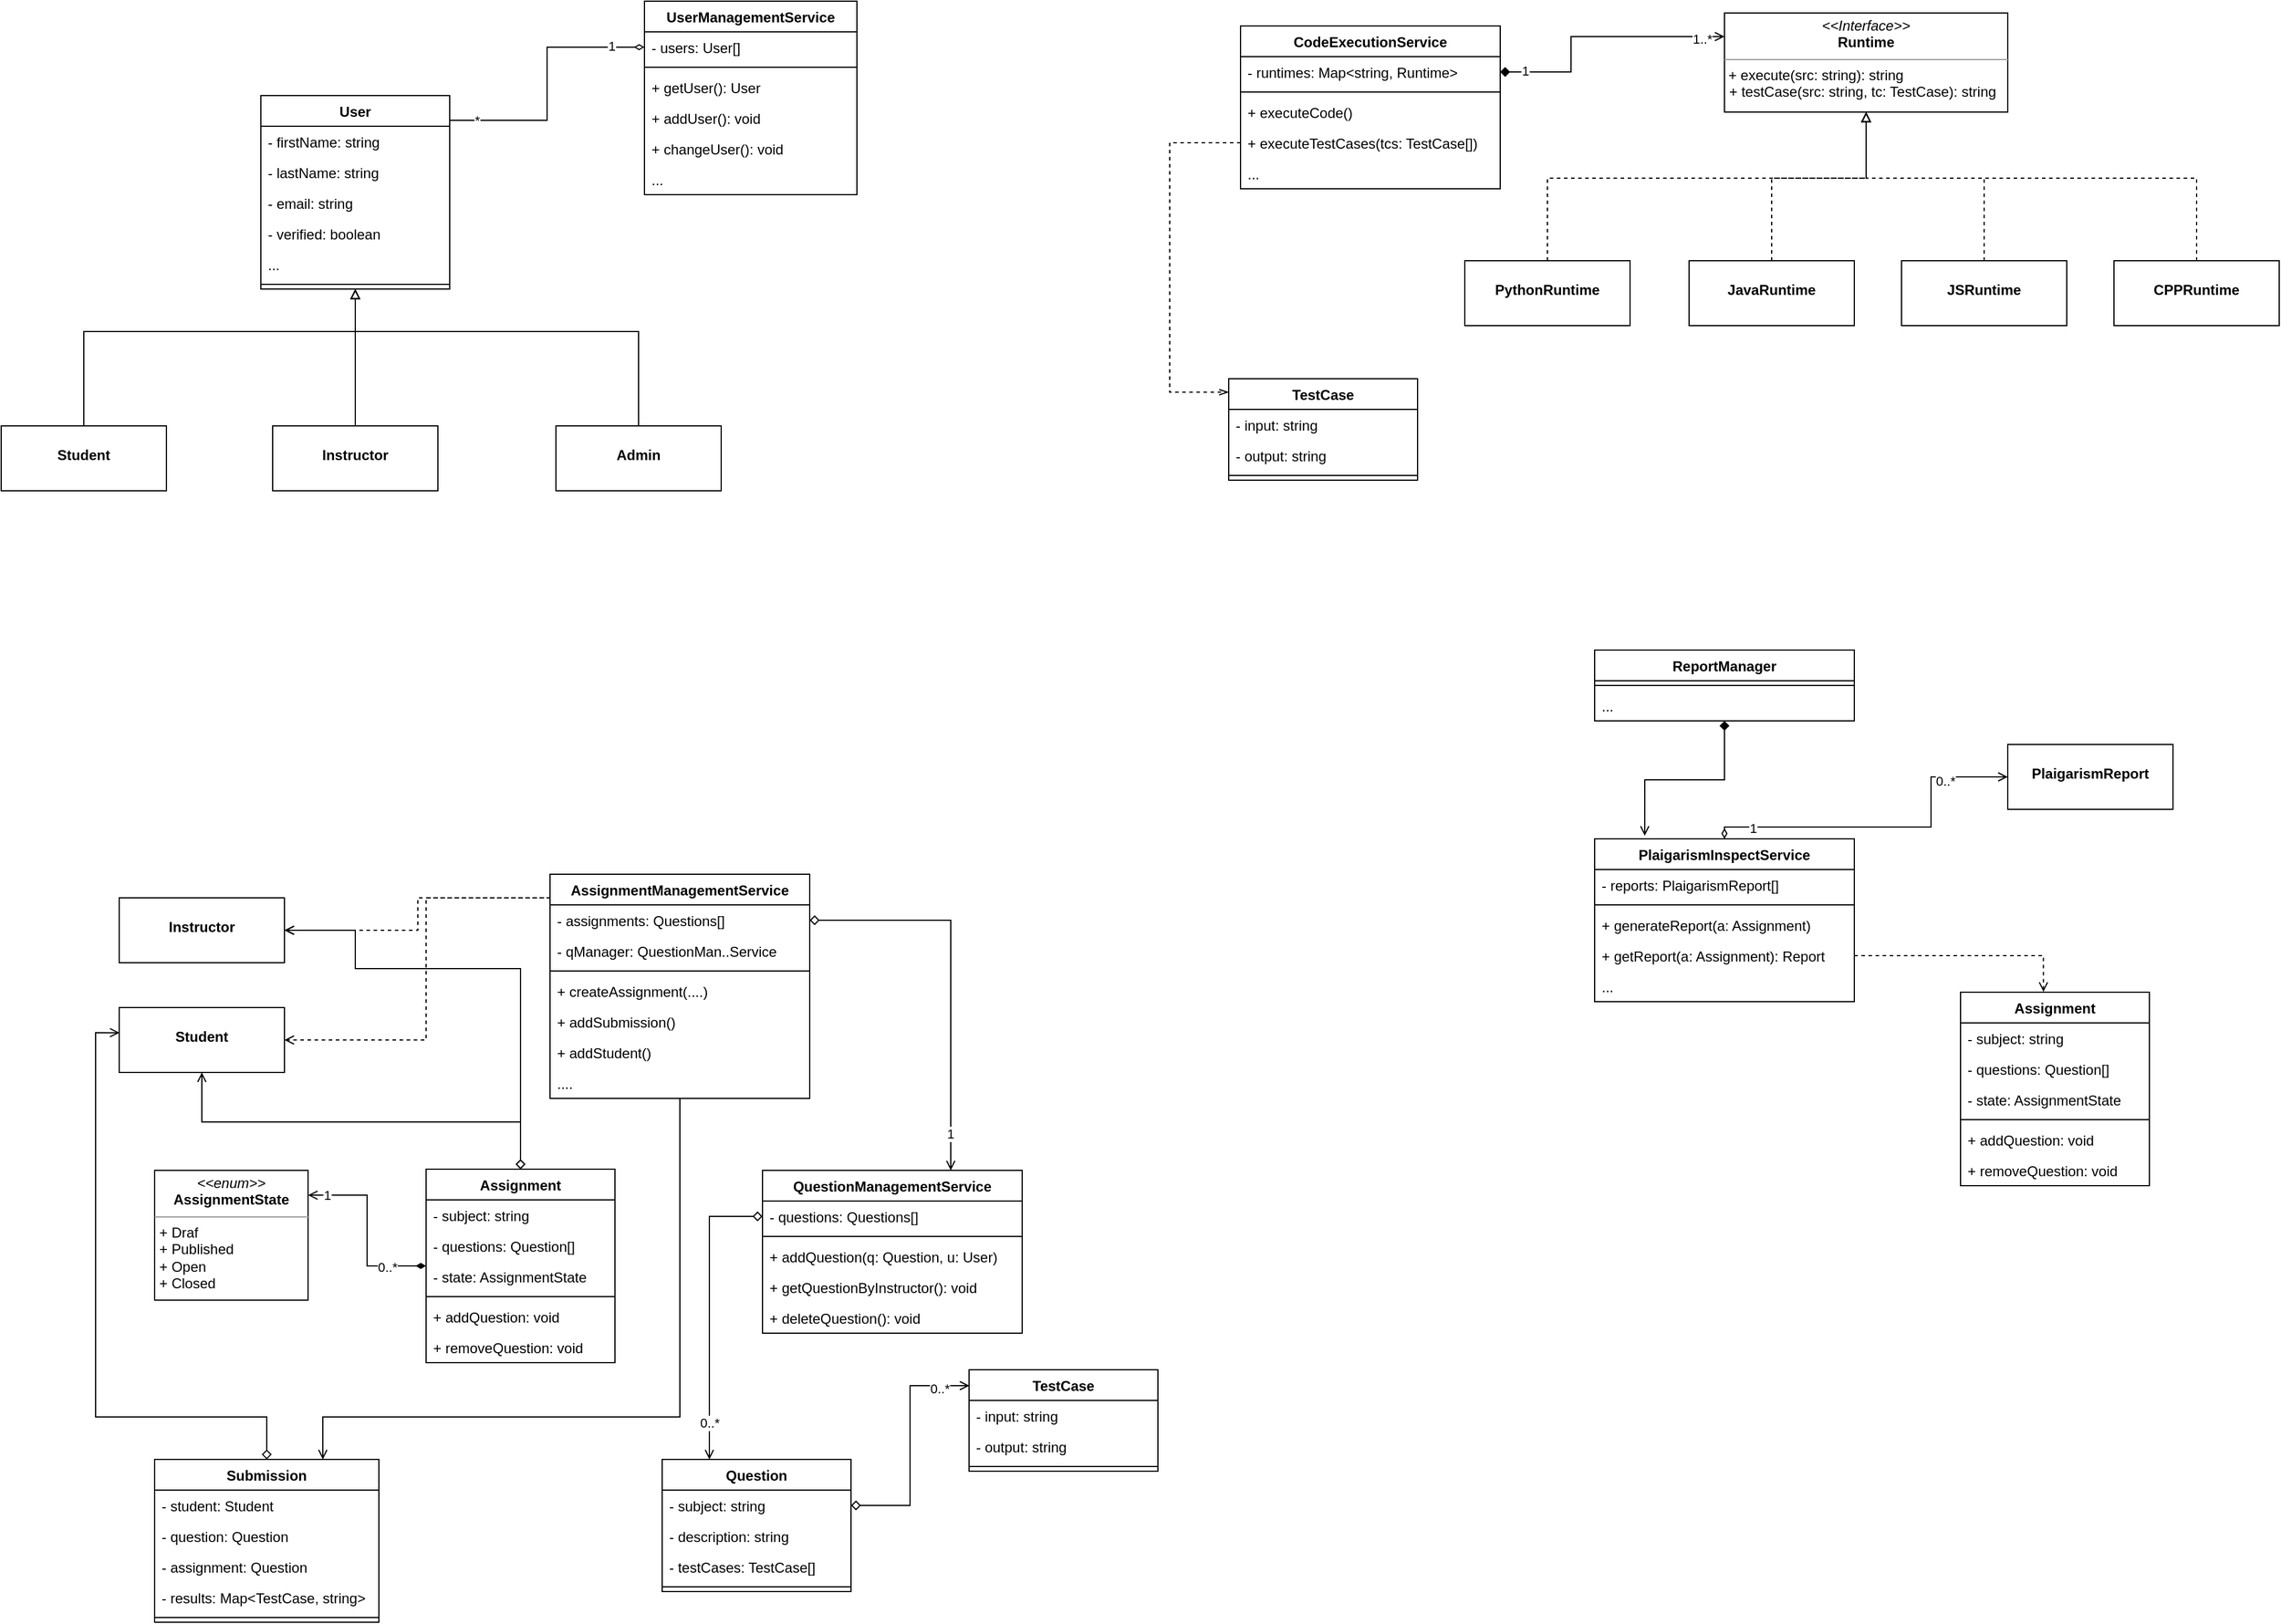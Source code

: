 <mxfile version="14.6.13" type="device" pages="2"><diagram id="w2NvsIHwFlFqQR18Nk7l" name="Page-1"><mxGraphModel dx="1240" dy="1870" grid="1" gridSize="10" guides="1" tooltips="1" connect="1" arrows="1" fold="1" page="1" pageScale="1" pageWidth="850" pageHeight="1100" math="0" shadow="0"><root><mxCell id="0"/><mxCell id="1" parent="0"/><mxCell id="oY9RtDFnKDJvEhmo3S0q-16" value="Question" style="swimlane;fontStyle=1;align=center;verticalAlign=top;childLayout=stackLayout;horizontal=1;startSize=26;horizontalStack=0;resizeParent=1;resizeParentMax=0;resizeLast=0;collapsible=1;marginBottom=0;" parent="1" vertex="1"><mxGeometry x="670" y="596" width="160" height="112" as="geometry"/></mxCell><mxCell id="oY9RtDFnKDJvEhmo3S0q-17" value="- subject: string" style="text;strokeColor=none;fillColor=none;align=left;verticalAlign=top;spacingLeft=4;spacingRight=4;overflow=hidden;rotatable=0;points=[[0,0.5],[1,0.5]];portConstraint=eastwest;" parent="oY9RtDFnKDJvEhmo3S0q-16" vertex="1"><mxGeometry y="26" width="160" height="26" as="geometry"/></mxCell><mxCell id="oY9RtDFnKDJvEhmo3S0q-24" value="- description: string" style="text;strokeColor=none;fillColor=none;align=left;verticalAlign=top;spacingLeft=4;spacingRight=4;overflow=hidden;rotatable=0;points=[[0,0.5],[1,0.5]];portConstraint=eastwest;" parent="oY9RtDFnKDJvEhmo3S0q-16" vertex="1"><mxGeometry y="52" width="160" height="26" as="geometry"/></mxCell><mxCell id="oY9RtDFnKDJvEhmo3S0q-19" value="- testCases: TestCase[]" style="text;strokeColor=none;fillColor=none;align=left;verticalAlign=top;spacingLeft=4;spacingRight=4;overflow=hidden;rotatable=0;points=[[0,0.5],[1,0.5]];portConstraint=eastwest;" parent="oY9RtDFnKDJvEhmo3S0q-16" vertex="1"><mxGeometry y="78" width="160" height="26" as="geometry"/></mxCell><mxCell id="oY9RtDFnKDJvEhmo3S0q-18" value="" style="line;strokeWidth=1;fillColor=none;align=left;verticalAlign=middle;spacingTop=-1;spacingLeft=3;spacingRight=3;rotatable=0;labelPosition=right;points=[];portConstraint=eastwest;" parent="oY9RtDFnKDJvEhmo3S0q-16" vertex="1"><mxGeometry y="104" width="160" height="8" as="geometry"/></mxCell><mxCell id="vAxZM864ChBPVr32h69L-65" style="edgeStyle=orthogonalEdgeStyle;rounded=0;orthogonalLoop=1;jettySize=auto;html=1;entryX=1;entryY=0.5;entryDx=0;entryDy=0;startArrow=diamond;startFill=0;endArrow=open;endFill=0;" edge="1" parent="1" source="oY9RtDFnKDJvEhmo3S0q-20" target="vAxZM864ChBPVr32h69L-62"><mxGeometry relative="1" as="geometry"><Array as="points"><mxPoint x="550" y="180"/><mxPoint x="410" y="180"/><mxPoint x="410" y="148"/></Array></mxGeometry></mxCell><mxCell id="vAxZM864ChBPVr32h69L-66" style="edgeStyle=orthogonalEdgeStyle;rounded=0;orthogonalLoop=1;jettySize=auto;html=1;startArrow=diamond;startFill=0;endArrow=open;endFill=0;" edge="1" parent="1" source="oY9RtDFnKDJvEhmo3S0q-20" target="vAxZM864ChBPVr32h69L-61"><mxGeometry relative="1" as="geometry"><Array as="points"><mxPoint x="550" y="310"/><mxPoint x="280" y="310"/></Array></mxGeometry></mxCell><mxCell id="vAxZM864ChBPVr32h69L-67" style="edgeStyle=orthogonalEdgeStyle;rounded=0;orthogonalLoop=1;jettySize=auto;html=1;entryX=1;entryY=0.191;entryDx=0;entryDy=0;entryPerimeter=0;startArrow=diamondThin;startFill=1;endArrow=open;endFill=0;" edge="1" parent="1" source="oY9RtDFnKDJvEhmo3S0q-20" target="oY9RtDFnKDJvEhmo3S0q-83"><mxGeometry relative="1" as="geometry"/></mxCell><mxCell id="vAxZM864ChBPVr32h69L-68" value="1" style="edgeLabel;html=1;align=center;verticalAlign=middle;resizable=0;points=[];" vertex="1" connectable="0" parent="vAxZM864ChBPVr32h69L-67"><mxGeometry x="0.805" relative="1" as="geometry"><mxPoint as="offset"/></mxGeometry></mxCell><mxCell id="vAxZM864ChBPVr32h69L-69" value="0..*" style="edgeLabel;html=1;align=center;verticalAlign=middle;resizable=0;points=[];" vertex="1" connectable="0" parent="vAxZM864ChBPVr32h69L-67"><mxGeometry x="-0.582" y="1" relative="1" as="geometry"><mxPoint as="offset"/></mxGeometry></mxCell><mxCell id="oY9RtDFnKDJvEhmo3S0q-20" value="Assignment" style="swimlane;fontStyle=1;align=center;verticalAlign=top;childLayout=stackLayout;horizontal=1;startSize=26;horizontalStack=0;resizeParent=1;resizeParentMax=0;resizeLast=0;collapsible=1;marginBottom=0;" parent="1" vertex="1"><mxGeometry x="470" y="350" width="160" height="164" as="geometry"/></mxCell><mxCell id="oY9RtDFnKDJvEhmo3S0q-21" value="- subject: string" style="text;strokeColor=none;fillColor=none;align=left;verticalAlign=top;spacingLeft=4;spacingRight=4;overflow=hidden;rotatable=0;points=[[0,0.5],[1,0.5]];portConstraint=eastwest;" parent="oY9RtDFnKDJvEhmo3S0q-20" vertex="1"><mxGeometry y="26" width="160" height="26" as="geometry"/></mxCell><mxCell id="oY9RtDFnKDJvEhmo3S0q-23" value="- questions: Question[]" style="text;strokeColor=none;fillColor=none;align=left;verticalAlign=top;spacingLeft=4;spacingRight=4;overflow=hidden;rotatable=0;points=[[0,0.5],[1,0.5]];portConstraint=eastwest;" parent="oY9RtDFnKDJvEhmo3S0q-20" vertex="1"><mxGeometry y="52" width="160" height="26" as="geometry"/></mxCell><mxCell id="oY9RtDFnKDJvEhmo3S0q-81" value="- state: AssignmentState" style="text;strokeColor=none;fillColor=none;align=left;verticalAlign=top;spacingLeft=4;spacingRight=4;overflow=hidden;rotatable=0;points=[[0,0.5],[1,0.5]];portConstraint=eastwest;" parent="oY9RtDFnKDJvEhmo3S0q-20" vertex="1"><mxGeometry y="78" width="160" height="26" as="geometry"/></mxCell><mxCell id="oY9RtDFnKDJvEhmo3S0q-22" value="" style="line;strokeWidth=1;fillColor=none;align=left;verticalAlign=middle;spacingTop=-1;spacingLeft=3;spacingRight=3;rotatable=0;labelPosition=right;points=[];portConstraint=eastwest;" parent="oY9RtDFnKDJvEhmo3S0q-20" vertex="1"><mxGeometry y="104" width="160" height="8" as="geometry"/></mxCell><mxCell id="oY9RtDFnKDJvEhmo3S0q-79" value="+ addQuestion: void" style="text;strokeColor=none;fillColor=none;align=left;verticalAlign=top;spacingLeft=4;spacingRight=4;overflow=hidden;rotatable=0;points=[[0,0.5],[1,0.5]];portConstraint=eastwest;" parent="oY9RtDFnKDJvEhmo3S0q-20" vertex="1"><mxGeometry y="112" width="160" height="26" as="geometry"/></mxCell><mxCell id="oY9RtDFnKDJvEhmo3S0q-80" value="+ removeQuestion: void" style="text;strokeColor=none;fillColor=none;align=left;verticalAlign=top;spacingLeft=4;spacingRight=4;overflow=hidden;rotatable=0;points=[[0,0.5],[1,0.5]];portConstraint=eastwest;" parent="oY9RtDFnKDJvEhmo3S0q-20" vertex="1"><mxGeometry y="138" width="160" height="26" as="geometry"/></mxCell><mxCell id="oY9RtDFnKDJvEhmo3S0q-25" value="TestCase" style="swimlane;fontStyle=1;align=center;verticalAlign=top;childLayout=stackLayout;horizontal=1;startSize=26;horizontalStack=0;resizeParent=1;resizeParentMax=0;resizeLast=0;collapsible=1;marginBottom=0;" parent="1" vertex="1"><mxGeometry x="930" y="520" width="160" height="86" as="geometry"/></mxCell><mxCell id="oY9RtDFnKDJvEhmo3S0q-26" value="- input: string" style="text;strokeColor=none;fillColor=none;align=left;verticalAlign=top;spacingLeft=4;spacingRight=4;overflow=hidden;rotatable=0;points=[[0,0.5],[1,0.5]];portConstraint=eastwest;" parent="oY9RtDFnKDJvEhmo3S0q-25" vertex="1"><mxGeometry y="26" width="160" height="26" as="geometry"/></mxCell><mxCell id="oY9RtDFnKDJvEhmo3S0q-27" value="- output: string" style="text;strokeColor=none;fillColor=none;align=left;verticalAlign=top;spacingLeft=4;spacingRight=4;overflow=hidden;rotatable=0;points=[[0,0.5],[1,0.5]];portConstraint=eastwest;" parent="oY9RtDFnKDJvEhmo3S0q-25" vertex="1"><mxGeometry y="52" width="160" height="26" as="geometry"/></mxCell><mxCell id="oY9RtDFnKDJvEhmo3S0q-29" value="" style="line;strokeWidth=1;fillColor=none;align=left;verticalAlign=middle;spacingTop=-1;spacingLeft=3;spacingRight=3;rotatable=0;labelPosition=right;points=[];portConstraint=eastwest;" parent="oY9RtDFnKDJvEhmo3S0q-25" vertex="1"><mxGeometry y="78" width="160" height="8" as="geometry"/></mxCell><mxCell id="vAxZM864ChBPVr32h69L-70" style="edgeStyle=orthogonalEdgeStyle;rounded=0;orthogonalLoop=1;jettySize=auto;html=1;entryX=0.002;entryY=0.388;entryDx=0;entryDy=0;entryPerimeter=0;startArrow=diamond;startFill=0;endArrow=open;endFill=0;" edge="1" parent="1" source="oY9RtDFnKDJvEhmo3S0q-31" target="vAxZM864ChBPVr32h69L-61"><mxGeometry relative="1" as="geometry"><Array as="points"><mxPoint x="335" y="560"/><mxPoint x="190" y="560"/><mxPoint x="190" y="234"/></Array></mxGeometry></mxCell><mxCell id="oY9RtDFnKDJvEhmo3S0q-31" value="Submission&#10;&#10;" style="swimlane;fontStyle=1;align=center;verticalAlign=top;childLayout=stackLayout;horizontal=1;startSize=26;horizontalStack=0;resizeParent=1;resizeParentMax=0;resizeLast=0;collapsible=1;marginBottom=0;" parent="1" vertex="1"><mxGeometry x="240" y="596" width="190" height="138" as="geometry"/></mxCell><mxCell id="oY9RtDFnKDJvEhmo3S0q-32" value="- student: Student" style="text;strokeColor=none;fillColor=none;align=left;verticalAlign=top;spacingLeft=4;spacingRight=4;overflow=hidden;rotatable=0;points=[[0,0.5],[1,0.5]];portConstraint=eastwest;" parent="oY9RtDFnKDJvEhmo3S0q-31" vertex="1"><mxGeometry y="26" width="190" height="26" as="geometry"/></mxCell><mxCell id="oY9RtDFnKDJvEhmo3S0q-33" value="- question: Question" style="text;strokeColor=none;fillColor=none;align=left;verticalAlign=top;spacingLeft=4;spacingRight=4;overflow=hidden;rotatable=0;points=[[0,0.5],[1,0.5]];portConstraint=eastwest;" parent="oY9RtDFnKDJvEhmo3S0q-31" vertex="1"><mxGeometry y="52" width="190" height="26" as="geometry"/></mxCell><mxCell id="oY9RtDFnKDJvEhmo3S0q-42" value="- assignment: Question" style="text;strokeColor=none;fillColor=none;align=left;verticalAlign=top;spacingLeft=4;spacingRight=4;overflow=hidden;rotatable=0;points=[[0,0.5],[1,0.5]];portConstraint=eastwest;" parent="oY9RtDFnKDJvEhmo3S0q-31" vertex="1"><mxGeometry y="78" width="190" height="26" as="geometry"/></mxCell><mxCell id="oY9RtDFnKDJvEhmo3S0q-34" value="- results: Map&lt;TestCase, string&gt;" style="text;strokeColor=none;fillColor=none;align=left;verticalAlign=top;spacingLeft=4;spacingRight=4;overflow=hidden;rotatable=0;points=[[0,0.5],[1,0.5]];portConstraint=eastwest;" parent="oY9RtDFnKDJvEhmo3S0q-31" vertex="1"><mxGeometry y="104" width="190" height="26" as="geometry"/></mxCell><mxCell id="oY9RtDFnKDJvEhmo3S0q-35" value="" style="line;strokeWidth=1;fillColor=none;align=left;verticalAlign=middle;spacingTop=-1;spacingLeft=3;spacingRight=3;rotatable=0;labelPosition=right;points=[];portConstraint=eastwest;" parent="oY9RtDFnKDJvEhmo3S0q-31" vertex="1"><mxGeometry y="130" width="190" height="8" as="geometry"/></mxCell><mxCell id="oY9RtDFnKDJvEhmo3S0q-63" value="" style="group" parent="1" vertex="1" connectable="0"><mxGeometry x="110" y="-560" width="725" height="335" as="geometry"/></mxCell><mxCell id="oY9RtDFnKDJvEhmo3S0q-2" value="User" style="swimlane;fontStyle=1;align=center;verticalAlign=top;childLayout=stackLayout;horizontal=1;startSize=26;horizontalStack=0;resizeParent=1;resizeParentMax=0;resizeLast=0;collapsible=1;marginBottom=0;" parent="oY9RtDFnKDJvEhmo3S0q-63" vertex="1"><mxGeometry x="220" width="160" height="164" as="geometry"/></mxCell><mxCell id="oY9RtDFnKDJvEhmo3S0q-3" value="- firstName: string&#10;" style="text;strokeColor=none;fillColor=none;align=left;verticalAlign=top;spacingLeft=4;spacingRight=4;overflow=hidden;rotatable=0;points=[[0,0.5],[1,0.5]];portConstraint=eastwest;" parent="oY9RtDFnKDJvEhmo3S0q-2" vertex="1"><mxGeometry y="26" width="160" height="26" as="geometry"/></mxCell><mxCell id="oY9RtDFnKDJvEhmo3S0q-14" value="- lastName: string&#10;" style="text;strokeColor=none;fillColor=none;align=left;verticalAlign=top;spacingLeft=4;spacingRight=4;overflow=hidden;rotatable=0;points=[[0,0.5],[1,0.5]];portConstraint=eastwest;" parent="oY9RtDFnKDJvEhmo3S0q-2" vertex="1"><mxGeometry y="52" width="160" height="26" as="geometry"/></mxCell><mxCell id="oY9RtDFnKDJvEhmo3S0q-5" value="- email: string" style="text;strokeColor=none;fillColor=none;align=left;verticalAlign=top;spacingLeft=4;spacingRight=4;overflow=hidden;rotatable=0;points=[[0,0.5],[1,0.5]];portConstraint=eastwest;" parent="oY9RtDFnKDJvEhmo3S0q-2" vertex="1"><mxGeometry y="78" width="160" height="26" as="geometry"/></mxCell><mxCell id="oY9RtDFnKDJvEhmo3S0q-13" value="- verified: boolean&#10;" style="text;strokeColor=none;fillColor=none;align=left;verticalAlign=top;spacingLeft=4;spacingRight=4;overflow=hidden;rotatable=0;points=[[0,0.5],[1,0.5]];portConstraint=eastwest;" parent="oY9RtDFnKDJvEhmo3S0q-2" vertex="1"><mxGeometry y="104" width="160" height="26" as="geometry"/></mxCell><mxCell id="vAxZM864ChBPVr32h69L-20" value="..." style="text;strokeColor=none;fillColor=none;align=left;verticalAlign=top;spacingLeft=4;spacingRight=4;overflow=hidden;rotatable=0;points=[[0,0.5],[1,0.5]];portConstraint=eastwest;" vertex="1" parent="oY9RtDFnKDJvEhmo3S0q-2"><mxGeometry y="130" width="160" height="26" as="geometry"/></mxCell><mxCell id="oY9RtDFnKDJvEhmo3S0q-4" value="" style="line;strokeWidth=1;fillColor=none;align=left;verticalAlign=middle;spacingTop=-1;spacingLeft=3;spacingRight=3;rotatable=0;labelPosition=right;points=[];portConstraint=eastwest;" parent="oY9RtDFnKDJvEhmo3S0q-2" vertex="1"><mxGeometry y="156" width="160" height="8" as="geometry"/></mxCell><mxCell id="oY9RtDFnKDJvEhmo3S0q-55" style="edgeStyle=orthogonalEdgeStyle;rounded=0;orthogonalLoop=1;jettySize=auto;html=1;entryX=0.5;entryY=1;entryDx=0;entryDy=0;endArrow=block;endFill=0;" parent="oY9RtDFnKDJvEhmo3S0q-63" source="oY9RtDFnKDJvEhmo3S0q-7" target="oY9RtDFnKDJvEhmo3S0q-2" edge="1"><mxGeometry relative="1" as="geometry"><Array as="points"><mxPoint x="70" y="200"/><mxPoint x="300" y="200"/></Array></mxGeometry></mxCell><mxCell id="oY9RtDFnKDJvEhmo3S0q-7" value="&lt;p style=&quot;margin: 0px ; margin-top: 4px ; text-align: center&quot;&gt;&lt;br&gt;&lt;b&gt;Student&lt;/b&gt;&lt;/p&gt;" style="verticalAlign=top;align=left;overflow=fill;fontSize=12;fontFamily=Helvetica;html=1;" parent="oY9RtDFnKDJvEhmo3S0q-63" vertex="1"><mxGeometry y="280" width="140" height="55" as="geometry"/></mxCell><mxCell id="oY9RtDFnKDJvEhmo3S0q-57" style="edgeStyle=orthogonalEdgeStyle;rounded=0;orthogonalLoop=1;jettySize=auto;html=1;entryX=0.5;entryY=1;entryDx=0;entryDy=0;endArrow=block;endFill=0;" parent="oY9RtDFnKDJvEhmo3S0q-63" source="oY9RtDFnKDJvEhmo3S0q-8" target="oY9RtDFnKDJvEhmo3S0q-2" edge="1"><mxGeometry relative="1" as="geometry"/></mxCell><mxCell id="oY9RtDFnKDJvEhmo3S0q-8" value="&lt;p style=&quot;margin: 0px ; margin-top: 4px ; text-align: center&quot;&gt;&lt;br&gt;&lt;b&gt;Instructor&lt;/b&gt;&lt;/p&gt;" style="verticalAlign=top;align=left;overflow=fill;fontSize=12;fontFamily=Helvetica;html=1;" parent="oY9RtDFnKDJvEhmo3S0q-63" vertex="1"><mxGeometry x="230" y="280" width="140" height="55" as="geometry"/></mxCell><mxCell id="oY9RtDFnKDJvEhmo3S0q-58" style="edgeStyle=orthogonalEdgeStyle;rounded=0;orthogonalLoop=1;jettySize=auto;html=1;endArrow=block;endFill=0;entryX=0.5;entryY=1;entryDx=0;entryDy=0;" parent="oY9RtDFnKDJvEhmo3S0q-63" source="oY9RtDFnKDJvEhmo3S0q-9" target="oY9RtDFnKDJvEhmo3S0q-2" edge="1"><mxGeometry relative="1" as="geometry"><mxPoint x="300" y="140" as="targetPoint"/><Array as="points"><mxPoint x="540" y="200"/><mxPoint x="300" y="200"/></Array></mxGeometry></mxCell><mxCell id="oY9RtDFnKDJvEhmo3S0q-9" value="&lt;p style=&quot;margin: 0px ; margin-top: 4px ; text-align: center&quot;&gt;&lt;br&gt;&lt;b&gt;Admin&lt;/b&gt;&lt;/p&gt;" style="verticalAlign=top;align=left;overflow=fill;fontSize=12;fontFamily=Helvetica;html=1;" parent="oY9RtDFnKDJvEhmo3S0q-63" vertex="1"><mxGeometry x="470" y="280" width="140" height="55" as="geometry"/></mxCell><mxCell id="oY9RtDFnKDJvEhmo3S0q-64" value="" style="group" parent="1" vertex="1" connectable="0"><mxGeometry x="1350" y="-630" width="690" height="265" as="geometry"/></mxCell><mxCell id="oY9RtDFnKDJvEhmo3S0q-50" value="&lt;p style=&quot;margin: 0px ; margin-top: 4px ; text-align: center&quot;&gt;&lt;br&gt;&lt;b&gt;PythonRuntime&lt;/b&gt;&lt;/p&gt;" style="verticalAlign=top;align=left;overflow=fill;fontSize=12;fontFamily=Helvetica;html=1;" parent="oY9RtDFnKDJvEhmo3S0q-64" vertex="1"><mxGeometry y="210" width="140" height="55" as="geometry"/></mxCell><mxCell id="oY9RtDFnKDJvEhmo3S0q-51" value="&lt;p style=&quot;margin: 0px ; margin-top: 4px ; text-align: center&quot;&gt;&lt;br&gt;&lt;b&gt;JavaRuntime&lt;/b&gt;&lt;/p&gt;" style="verticalAlign=top;align=left;overflow=fill;fontSize=12;fontFamily=Helvetica;html=1;" parent="oY9RtDFnKDJvEhmo3S0q-64" vertex="1"><mxGeometry x="190" y="210" width="140" height="55" as="geometry"/></mxCell><mxCell id="oY9RtDFnKDJvEhmo3S0q-52" value="&lt;p style=&quot;margin: 0px ; margin-top: 4px ; text-align: center&quot;&gt;&lt;br&gt;&lt;b&gt;JSRuntime&lt;/b&gt;&lt;/p&gt;" style="verticalAlign=top;align=left;overflow=fill;fontSize=12;fontFamily=Helvetica;html=1;" parent="oY9RtDFnKDJvEhmo3S0q-64" vertex="1"><mxGeometry x="370" y="210" width="140" height="55" as="geometry"/></mxCell><mxCell id="oY9RtDFnKDJvEhmo3S0q-53" value="&lt;p style=&quot;margin: 0px ; margin-top: 4px ; text-align: center&quot;&gt;&lt;br&gt;&lt;b&gt;CPPRuntime&lt;/b&gt;&lt;/p&gt;" style="verticalAlign=top;align=left;overflow=fill;fontSize=12;fontFamily=Helvetica;html=1;" parent="oY9RtDFnKDJvEhmo3S0q-64" vertex="1"><mxGeometry x="550" y="210" width="140" height="55" as="geometry"/></mxCell><mxCell id="oY9RtDFnKDJvEhmo3S0q-54" value="&lt;p style=&quot;margin: 0px ; margin-top: 4px ; text-align: center&quot;&gt;&lt;i&gt;&amp;lt;&amp;lt;Interface&amp;gt;&amp;gt;&lt;/i&gt;&lt;br&gt;&lt;b&gt;Runtime&lt;/b&gt;&lt;/p&gt;&lt;hr size=&quot;1&quot;&gt;&lt;p style=&quot;margin: 0px ; margin-left: 4px&quot;&gt;&lt;/p&gt;&amp;nbsp;+ execute(src: string): string&lt;p style=&quot;margin: 0px ; margin-left: 4px&quot;&gt;+ testCase(src: string, tc: TestCase): string&lt;br&gt;&lt;/p&gt;" style="verticalAlign=top;align=left;overflow=fill;fontSize=12;fontFamily=Helvetica;html=1;" parent="oY9RtDFnKDJvEhmo3S0q-64" vertex="1"><mxGeometry x="220" width="240" height="84" as="geometry"/></mxCell><mxCell id="oY9RtDFnKDJvEhmo3S0q-59" style="edgeStyle=orthogonalEdgeStyle;rounded=0;orthogonalLoop=1;jettySize=auto;html=1;entryX=0.5;entryY=1;entryDx=0;entryDy=0;endArrow=block;endFill=0;dashed=1;" parent="oY9RtDFnKDJvEhmo3S0q-64" source="oY9RtDFnKDJvEhmo3S0q-50" target="oY9RtDFnKDJvEhmo3S0q-54" edge="1"><mxGeometry relative="1" as="geometry"><Array as="points"><mxPoint x="70" y="140"/><mxPoint x="340" y="140"/></Array></mxGeometry></mxCell><mxCell id="oY9RtDFnKDJvEhmo3S0q-60" style="edgeStyle=orthogonalEdgeStyle;rounded=0;orthogonalLoop=1;jettySize=auto;html=1;entryX=0.5;entryY=1;entryDx=0;entryDy=0;dashed=1;endArrow=block;endFill=0;" parent="oY9RtDFnKDJvEhmo3S0q-64" source="oY9RtDFnKDJvEhmo3S0q-51" target="oY9RtDFnKDJvEhmo3S0q-54" edge="1"><mxGeometry relative="1" as="geometry"><Array as="points"><mxPoint x="260" y="140"/><mxPoint x="340" y="140"/></Array></mxGeometry></mxCell><mxCell id="oY9RtDFnKDJvEhmo3S0q-61" style="edgeStyle=orthogonalEdgeStyle;rounded=0;orthogonalLoop=1;jettySize=auto;html=1;dashed=1;endArrow=block;endFill=0;" parent="oY9RtDFnKDJvEhmo3S0q-64" source="oY9RtDFnKDJvEhmo3S0q-52" target="oY9RtDFnKDJvEhmo3S0q-54" edge="1"><mxGeometry relative="1" as="geometry"><Array as="points"><mxPoint x="440" y="140"/><mxPoint x="340" y="140"/></Array></mxGeometry></mxCell><mxCell id="oY9RtDFnKDJvEhmo3S0q-62" style="edgeStyle=orthogonalEdgeStyle;rounded=0;orthogonalLoop=1;jettySize=auto;html=1;entryX=0.5;entryY=1;entryDx=0;entryDy=0;dashed=1;endArrow=block;endFill=0;" parent="oY9RtDFnKDJvEhmo3S0q-64" source="oY9RtDFnKDJvEhmo3S0q-53" target="oY9RtDFnKDJvEhmo3S0q-54" edge="1"><mxGeometry relative="1" as="geometry"><Array as="points"><mxPoint x="620" y="140"/><mxPoint x="340" y="140"/></Array></mxGeometry></mxCell><mxCell id="oY9RtDFnKDJvEhmo3S0q-73" value="QuestionManagementService" style="swimlane;fontStyle=1;align=center;verticalAlign=top;childLayout=stackLayout;horizontal=1;startSize=26;horizontalStack=0;resizeParent=1;resizeParentMax=0;resizeLast=0;collapsible=1;marginBottom=0;" parent="1" vertex="1"><mxGeometry x="755" y="351" width="220" height="138" as="geometry"/></mxCell><mxCell id="oY9RtDFnKDJvEhmo3S0q-74" value="- questions: Questions[]" style="text;strokeColor=none;fillColor=none;align=left;verticalAlign=top;spacingLeft=4;spacingRight=4;overflow=hidden;rotatable=0;points=[[0,0.5],[1,0.5]];portConstraint=eastwest;" parent="oY9RtDFnKDJvEhmo3S0q-73" vertex="1"><mxGeometry y="26" width="220" height="26" as="geometry"/></mxCell><mxCell id="oY9RtDFnKDJvEhmo3S0q-75" value="" style="line;strokeWidth=1;fillColor=none;align=left;verticalAlign=middle;spacingTop=-1;spacingLeft=3;spacingRight=3;rotatable=0;labelPosition=right;points=[];portConstraint=eastwest;" parent="oY9RtDFnKDJvEhmo3S0q-73" vertex="1"><mxGeometry y="52" width="220" height="8" as="geometry"/></mxCell><mxCell id="oY9RtDFnKDJvEhmo3S0q-76" value="+ addQuestion(q: Question, u: User)" style="text;strokeColor=none;fillColor=none;align=left;verticalAlign=top;spacingLeft=4;spacingRight=4;overflow=hidden;rotatable=0;points=[[0,0.5],[1,0.5]];portConstraint=eastwest;" parent="oY9RtDFnKDJvEhmo3S0q-73" vertex="1"><mxGeometry y="60" width="220" height="26" as="geometry"/></mxCell><mxCell id="oY9RtDFnKDJvEhmo3S0q-77" value="+ getQuestionByInstructor(): void" style="text;strokeColor=none;fillColor=none;align=left;verticalAlign=top;spacingLeft=4;spacingRight=4;overflow=hidden;rotatable=0;points=[[0,0.5],[1,0.5]];portConstraint=eastwest;" parent="oY9RtDFnKDJvEhmo3S0q-73" vertex="1"><mxGeometry y="86" width="220" height="26" as="geometry"/></mxCell><mxCell id="oY9RtDFnKDJvEhmo3S0q-78" value="+ deleteQuestion(): void" style="text;strokeColor=none;fillColor=none;align=left;verticalAlign=top;spacingLeft=4;spacingRight=4;overflow=hidden;rotatable=0;points=[[0,0.5],[1,0.5]];portConstraint=eastwest;" parent="oY9RtDFnKDJvEhmo3S0q-73" vertex="1"><mxGeometry y="112" width="220" height="26" as="geometry"/></mxCell><mxCell id="oY9RtDFnKDJvEhmo3S0q-83" value="&lt;p style=&quot;margin: 0px ; margin-top: 4px ; text-align: center&quot;&gt;&lt;i&gt;&amp;lt;&amp;lt;enum&amp;gt;&amp;gt;&lt;/i&gt;&lt;br&gt;&lt;b&gt;AssignmentState&lt;/b&gt;&lt;/p&gt;&lt;hr size=&quot;1&quot;&gt;&lt;p style=&quot;margin: 0px ; margin-left: 4px&quot;&gt;+ Draf&lt;/p&gt;&lt;p style=&quot;margin: 0px ; margin-left: 4px&quot;&gt;+ Published&lt;/p&gt;&lt;p style=&quot;margin: 0px ; margin-left: 4px&quot;&gt;+ Open&lt;/p&gt;&lt;p style=&quot;margin: 0px ; margin-left: 4px&quot;&gt;+ Closed&lt;/p&gt;" style="verticalAlign=top;align=left;overflow=fill;fontSize=12;fontFamily=Helvetica;html=1;" parent="1" vertex="1"><mxGeometry x="240" y="351" width="130" height="110" as="geometry"/></mxCell><mxCell id="oY9RtDFnKDJvEhmo3S0q-65" value="UserManagementService" style="swimlane;fontStyle=1;align=center;verticalAlign=top;childLayout=stackLayout;horizontal=1;startSize=26;horizontalStack=0;resizeParent=1;resizeParentMax=0;resizeLast=0;collapsible=1;marginBottom=0;" parent="1" vertex="1"><mxGeometry x="655" y="-640" width="180" height="164" as="geometry"/></mxCell><mxCell id="oY9RtDFnKDJvEhmo3S0q-66" value="- users: User[]" style="text;strokeColor=none;fillColor=none;align=left;verticalAlign=top;spacingLeft=4;spacingRight=4;overflow=hidden;rotatable=0;points=[[0,0.5],[1,0.5]];portConstraint=eastwest;" parent="oY9RtDFnKDJvEhmo3S0q-65" vertex="1"><mxGeometry y="26" width="180" height="26" as="geometry"/></mxCell><mxCell id="oY9RtDFnKDJvEhmo3S0q-69" value="" style="line;strokeWidth=1;fillColor=none;align=left;verticalAlign=middle;spacingTop=-1;spacingLeft=3;spacingRight=3;rotatable=0;labelPosition=right;points=[];portConstraint=eastwest;" parent="oY9RtDFnKDJvEhmo3S0q-65" vertex="1"><mxGeometry y="52" width="180" height="8" as="geometry"/></mxCell><mxCell id="oY9RtDFnKDJvEhmo3S0q-68" value="+ getUser(): User" style="text;strokeColor=none;fillColor=none;align=left;verticalAlign=top;spacingLeft=4;spacingRight=4;overflow=hidden;rotatable=0;points=[[0,0.5],[1,0.5]];portConstraint=eastwest;" parent="oY9RtDFnKDJvEhmo3S0q-65" vertex="1"><mxGeometry y="60" width="180" height="26" as="geometry"/></mxCell><mxCell id="oY9RtDFnKDJvEhmo3S0q-70" value="+ addUser(): void" style="text;strokeColor=none;fillColor=none;align=left;verticalAlign=top;spacingLeft=4;spacingRight=4;overflow=hidden;rotatable=0;points=[[0,0.5],[1,0.5]];portConstraint=eastwest;" parent="oY9RtDFnKDJvEhmo3S0q-65" vertex="1"><mxGeometry y="86" width="180" height="26" as="geometry"/></mxCell><mxCell id="oY9RtDFnKDJvEhmo3S0q-71" value="+ changeUser(): void" style="text;strokeColor=none;fillColor=none;align=left;verticalAlign=top;spacingLeft=4;spacingRight=4;overflow=hidden;rotatable=0;points=[[0,0.5],[1,0.5]];portConstraint=eastwest;" parent="oY9RtDFnKDJvEhmo3S0q-65" vertex="1"><mxGeometry y="112" width="180" height="26" as="geometry"/></mxCell><mxCell id="vAxZM864ChBPVr32h69L-19" value="..." style="text;strokeColor=none;fillColor=none;align=left;verticalAlign=top;spacingLeft=4;spacingRight=4;overflow=hidden;rotatable=0;points=[[0,0.5],[1,0.5]];portConstraint=eastwest;" vertex="1" parent="oY9RtDFnKDJvEhmo3S0q-65"><mxGeometry y="138" width="180" height="26" as="geometry"/></mxCell><mxCell id="vAxZM864ChBPVr32h69L-2" style="edgeStyle=orthogonalEdgeStyle;rounded=0;orthogonalLoop=1;jettySize=auto;html=1;entryX=0.997;entryY=0.128;entryDx=0;entryDy=0;entryPerimeter=0;endArrow=none;endFill=0;startArrow=diamondThin;startFill=0;" edge="1" parent="1" source="oY9RtDFnKDJvEhmo3S0q-66" target="oY9RtDFnKDJvEhmo3S0q-2"><mxGeometry relative="1" as="geometry"/></mxCell><mxCell id="vAxZM864ChBPVr32h69L-3" value="1" style="edgeLabel;html=1;align=center;verticalAlign=middle;resizable=0;points=[];" vertex="1" connectable="0" parent="vAxZM864ChBPVr32h69L-2"><mxGeometry x="-0.75" y="-1" relative="1" as="geometry"><mxPoint as="offset"/></mxGeometry></mxCell><mxCell id="vAxZM864ChBPVr32h69L-4" value="*" style="edgeLabel;html=1;align=center;verticalAlign=middle;resizable=0;points=[];" vertex="1" connectable="0" parent="vAxZM864ChBPVr32h69L-2"><mxGeometry x="0.799" relative="1" as="geometry"><mxPoint as="offset"/></mxGeometry></mxCell><mxCell id="vAxZM864ChBPVr32h69L-5" value="CodeExecutionService" style="swimlane;fontStyle=1;align=center;verticalAlign=top;childLayout=stackLayout;horizontal=1;startSize=26;horizontalStack=0;resizeParent=1;resizeParentMax=0;resizeLast=0;collapsible=1;marginBottom=0;" vertex="1" parent="1"><mxGeometry x="1160" y="-619" width="220" height="138" as="geometry"/></mxCell><mxCell id="vAxZM864ChBPVr32h69L-6" value="- runtimes: Map&lt;string, Runtime&gt;" style="text;strokeColor=none;fillColor=none;align=left;verticalAlign=top;spacingLeft=4;spacingRight=4;overflow=hidden;rotatable=0;points=[[0,0.5],[1,0.5]];portConstraint=eastwest;" vertex="1" parent="vAxZM864ChBPVr32h69L-5"><mxGeometry y="26" width="220" height="26" as="geometry"/></mxCell><mxCell id="vAxZM864ChBPVr32h69L-7" value="" style="line;strokeWidth=1;fillColor=none;align=left;verticalAlign=middle;spacingTop=-1;spacingLeft=3;spacingRight=3;rotatable=0;labelPosition=right;points=[];portConstraint=eastwest;" vertex="1" parent="vAxZM864ChBPVr32h69L-5"><mxGeometry y="52" width="220" height="8" as="geometry"/></mxCell><mxCell id="vAxZM864ChBPVr32h69L-8" value="+ executeCode()" style="text;strokeColor=none;fillColor=none;align=left;verticalAlign=top;spacingLeft=4;spacingRight=4;overflow=hidden;rotatable=0;points=[[0,0.5],[1,0.5]];portConstraint=eastwest;" vertex="1" parent="vAxZM864ChBPVr32h69L-5"><mxGeometry y="60" width="220" height="26" as="geometry"/></mxCell><mxCell id="vAxZM864ChBPVr32h69L-9" value="+ executeTestCases(tcs: TestCase[])" style="text;strokeColor=none;fillColor=none;align=left;verticalAlign=top;spacingLeft=4;spacingRight=4;overflow=hidden;rotatable=0;points=[[0,0.5],[1,0.5]];portConstraint=eastwest;" vertex="1" parent="vAxZM864ChBPVr32h69L-5"><mxGeometry y="86" width="220" height="26" as="geometry"/></mxCell><mxCell id="vAxZM864ChBPVr32h69L-18" value="..." style="text;strokeColor=none;fillColor=none;align=left;verticalAlign=top;spacingLeft=4;spacingRight=4;overflow=hidden;rotatable=0;points=[[0,0.5],[1,0.5]];portConstraint=eastwest;" vertex="1" parent="vAxZM864ChBPVr32h69L-5"><mxGeometry y="112" width="220" height="26" as="geometry"/></mxCell><mxCell id="vAxZM864ChBPVr32h69L-11" style="edgeStyle=orthogonalEdgeStyle;rounded=0;orthogonalLoop=1;jettySize=auto;html=1;startArrow=open;startFill=0;endArrow=diamond;endFill=1;entryX=1;entryY=0.5;entryDx=0;entryDy=0;" edge="1" parent="1" source="oY9RtDFnKDJvEhmo3S0q-54" target="vAxZM864ChBPVr32h69L-6"><mxGeometry relative="1" as="geometry"><mxPoint x="1360" y="-580" as="targetPoint"/><Array as="points"><mxPoint x="1440" y="-610"/><mxPoint x="1440" y="-580"/></Array></mxGeometry></mxCell><mxCell id="vAxZM864ChBPVr32h69L-21" value="1..*" style="edgeLabel;html=1;align=center;verticalAlign=middle;resizable=0;points=[];" vertex="1" connectable="0" parent="vAxZM864ChBPVr32h69L-11"><mxGeometry x="-0.826" y="2" relative="1" as="geometry"><mxPoint as="offset"/></mxGeometry></mxCell><mxCell id="vAxZM864ChBPVr32h69L-22" value="1" style="edgeLabel;html=1;align=center;verticalAlign=middle;resizable=0;points=[];" vertex="1" connectable="0" parent="vAxZM864ChBPVr32h69L-11"><mxGeometry x="0.813" y="-1" relative="1" as="geometry"><mxPoint as="offset"/></mxGeometry></mxCell><mxCell id="vAxZM864ChBPVr32h69L-41" style="edgeStyle=orthogonalEdgeStyle;rounded=0;orthogonalLoop=1;jettySize=auto;html=1;entryX=0;entryY=0.5;entryDx=0;entryDy=0;startArrow=diamondThin;startFill=0;endArrow=open;endFill=0;" edge="1" parent="1" source="vAxZM864ChBPVr32h69L-12" target="vAxZM864ChBPVr32h69L-40"><mxGeometry relative="1" as="geometry"><Array as="points"><mxPoint x="1745" y="60"/><mxPoint x="1745" y="18"/></Array></mxGeometry></mxCell><mxCell id="vAxZM864ChBPVr32h69L-43" value="1" style="edgeLabel;html=1;align=center;verticalAlign=middle;resizable=0;points=[];" vertex="1" connectable="0" parent="vAxZM864ChBPVr32h69L-41"><mxGeometry x="-0.768" y="-1" relative="1" as="geometry"><mxPoint as="offset"/></mxGeometry></mxCell><mxCell id="vAxZM864ChBPVr32h69L-44" value="0..*" style="edgeLabel;html=1;align=center;verticalAlign=middle;resizable=0;points=[];" vertex="1" connectable="0" parent="vAxZM864ChBPVr32h69L-41"><mxGeometry x="0.532" y="-2" relative="1" as="geometry"><mxPoint x="10" as="offset"/></mxGeometry></mxCell><mxCell id="vAxZM864ChBPVr32h69L-12" value="PlaigarismInspectService" style="swimlane;fontStyle=1;align=center;verticalAlign=top;childLayout=stackLayout;horizontal=1;startSize=26;horizontalStack=0;resizeParent=1;resizeParentMax=0;resizeLast=0;collapsible=1;marginBottom=0;" vertex="1" parent="1"><mxGeometry x="1460" y="70" width="220" height="138" as="geometry"/></mxCell><mxCell id="vAxZM864ChBPVr32h69L-42" value="- reports: PlaigarismReport[]" style="text;strokeColor=none;fillColor=none;align=left;verticalAlign=top;spacingLeft=4;spacingRight=4;overflow=hidden;rotatable=0;points=[[0,0.5],[1,0.5]];portConstraint=eastwest;" vertex="1" parent="vAxZM864ChBPVr32h69L-12"><mxGeometry y="26" width="220" height="26" as="geometry"/></mxCell><mxCell id="vAxZM864ChBPVr32h69L-14" value="" style="line;strokeWidth=1;fillColor=none;align=left;verticalAlign=middle;spacingTop=-1;spacingLeft=3;spacingRight=3;rotatable=0;labelPosition=right;points=[];portConstraint=eastwest;" vertex="1" parent="vAxZM864ChBPVr32h69L-12"><mxGeometry y="52" width="220" height="8" as="geometry"/></mxCell><mxCell id="vAxZM864ChBPVr32h69L-15" value="+ generateReport(a: Assignment)" style="text;strokeColor=none;fillColor=none;align=left;verticalAlign=top;spacingLeft=4;spacingRight=4;overflow=hidden;rotatable=0;points=[[0,0.5],[1,0.5]];portConstraint=eastwest;" vertex="1" parent="vAxZM864ChBPVr32h69L-12"><mxGeometry y="60" width="220" height="26" as="geometry"/></mxCell><mxCell id="vAxZM864ChBPVr32h69L-29" value="+ getReport(a: Assignment): Report" style="text;strokeColor=none;fillColor=none;align=left;verticalAlign=top;spacingLeft=4;spacingRight=4;overflow=hidden;rotatable=0;points=[[0,0.5],[1,0.5]];portConstraint=eastwest;" vertex="1" parent="vAxZM864ChBPVr32h69L-12"><mxGeometry y="86" width="220" height="26" as="geometry"/></mxCell><mxCell id="vAxZM864ChBPVr32h69L-16" value="..." style="text;strokeColor=none;fillColor=none;align=left;verticalAlign=top;spacingLeft=4;spacingRight=4;overflow=hidden;rotatable=0;points=[[0,0.5],[1,0.5]];portConstraint=eastwest;" vertex="1" parent="vAxZM864ChBPVr32h69L-12"><mxGeometry y="112" width="220" height="26" as="geometry"/></mxCell><mxCell id="vAxZM864ChBPVr32h69L-23" value="TestCase" style="swimlane;fontStyle=1;align=center;verticalAlign=top;childLayout=stackLayout;horizontal=1;startSize=26;horizontalStack=0;resizeParent=1;resizeParentMax=0;resizeLast=0;collapsible=1;marginBottom=0;" vertex="1" parent="1"><mxGeometry x="1150" y="-320" width="160" height="86" as="geometry"/></mxCell><mxCell id="vAxZM864ChBPVr32h69L-24" value="- input: string" style="text;strokeColor=none;fillColor=none;align=left;verticalAlign=top;spacingLeft=4;spacingRight=4;overflow=hidden;rotatable=0;points=[[0,0.5],[1,0.5]];portConstraint=eastwest;" vertex="1" parent="vAxZM864ChBPVr32h69L-23"><mxGeometry y="26" width="160" height="26" as="geometry"/></mxCell><mxCell id="vAxZM864ChBPVr32h69L-25" value="- output: string" style="text;strokeColor=none;fillColor=none;align=left;verticalAlign=top;spacingLeft=4;spacingRight=4;overflow=hidden;rotatable=0;points=[[0,0.5],[1,0.5]];portConstraint=eastwest;" vertex="1" parent="vAxZM864ChBPVr32h69L-23"><mxGeometry y="52" width="160" height="26" as="geometry"/></mxCell><mxCell id="vAxZM864ChBPVr32h69L-26" value="" style="line;strokeWidth=1;fillColor=none;align=left;verticalAlign=middle;spacingTop=-1;spacingLeft=3;spacingRight=3;rotatable=0;labelPosition=right;points=[];portConstraint=eastwest;" vertex="1" parent="vAxZM864ChBPVr32h69L-23"><mxGeometry y="78" width="160" height="8" as="geometry"/></mxCell><mxCell id="vAxZM864ChBPVr32h69L-27" style="edgeStyle=orthogonalEdgeStyle;rounded=0;orthogonalLoop=1;jettySize=auto;html=1;entryX=0;entryY=0.133;entryDx=0;entryDy=0;entryPerimeter=0;startArrow=none;startFill=0;endArrow=openThin;endFill=0;dashed=1;" edge="1" parent="1" source="vAxZM864ChBPVr32h69L-9" target="vAxZM864ChBPVr32h69L-23"><mxGeometry relative="1" as="geometry"><Array as="points"><mxPoint x="1100" y="-520"/><mxPoint x="1100" y="-309"/></Array></mxGeometry></mxCell><mxCell id="vAxZM864ChBPVr32h69L-40" value="&lt;p style=&quot;margin: 0px ; margin-top: 4px ; text-align: center&quot;&gt;&lt;br&gt;&lt;b&gt;PlaigarismReport&lt;/b&gt;&lt;/p&gt;" style="verticalAlign=top;align=left;overflow=fill;fontSize=12;fontFamily=Helvetica;html=1;" vertex="1" parent="1"><mxGeometry x="1810" y="-10" width="140" height="55" as="geometry"/></mxCell><mxCell id="vAxZM864ChBPVr32h69L-45" value="Assignment" style="swimlane;fontStyle=1;align=center;verticalAlign=top;childLayout=stackLayout;horizontal=1;startSize=26;horizontalStack=0;resizeParent=1;resizeParentMax=0;resizeLast=0;collapsible=1;marginBottom=0;" vertex="1" parent="1"><mxGeometry x="1770" y="200" width="160" height="164" as="geometry"/></mxCell><mxCell id="vAxZM864ChBPVr32h69L-46" value="- subject: string" style="text;strokeColor=none;fillColor=none;align=left;verticalAlign=top;spacingLeft=4;spacingRight=4;overflow=hidden;rotatable=0;points=[[0,0.5],[1,0.5]];portConstraint=eastwest;" vertex="1" parent="vAxZM864ChBPVr32h69L-45"><mxGeometry y="26" width="160" height="26" as="geometry"/></mxCell><mxCell id="vAxZM864ChBPVr32h69L-47" value="- questions: Question[]" style="text;strokeColor=none;fillColor=none;align=left;verticalAlign=top;spacingLeft=4;spacingRight=4;overflow=hidden;rotatable=0;points=[[0,0.5],[1,0.5]];portConstraint=eastwest;" vertex="1" parent="vAxZM864ChBPVr32h69L-45"><mxGeometry y="52" width="160" height="26" as="geometry"/></mxCell><mxCell id="vAxZM864ChBPVr32h69L-48" value="- state: AssignmentState" style="text;strokeColor=none;fillColor=none;align=left;verticalAlign=top;spacingLeft=4;spacingRight=4;overflow=hidden;rotatable=0;points=[[0,0.5],[1,0.5]];portConstraint=eastwest;" vertex="1" parent="vAxZM864ChBPVr32h69L-45"><mxGeometry y="78" width="160" height="26" as="geometry"/></mxCell><mxCell id="vAxZM864ChBPVr32h69L-49" value="" style="line;strokeWidth=1;fillColor=none;align=left;verticalAlign=middle;spacingTop=-1;spacingLeft=3;spacingRight=3;rotatable=0;labelPosition=right;points=[];portConstraint=eastwest;" vertex="1" parent="vAxZM864ChBPVr32h69L-45"><mxGeometry y="104" width="160" height="8" as="geometry"/></mxCell><mxCell id="vAxZM864ChBPVr32h69L-50" value="+ addQuestion: void" style="text;strokeColor=none;fillColor=none;align=left;verticalAlign=top;spacingLeft=4;spacingRight=4;overflow=hidden;rotatable=0;points=[[0,0.5],[1,0.5]];portConstraint=eastwest;" vertex="1" parent="vAxZM864ChBPVr32h69L-45"><mxGeometry y="112" width="160" height="26" as="geometry"/></mxCell><mxCell id="vAxZM864ChBPVr32h69L-51" value="+ removeQuestion: void" style="text;strokeColor=none;fillColor=none;align=left;verticalAlign=top;spacingLeft=4;spacingRight=4;overflow=hidden;rotatable=0;points=[[0,0.5],[1,0.5]];portConstraint=eastwest;" vertex="1" parent="vAxZM864ChBPVr32h69L-45"><mxGeometry y="138" width="160" height="26" as="geometry"/></mxCell><mxCell id="vAxZM864ChBPVr32h69L-52" style="edgeStyle=orthogonalEdgeStyle;rounded=0;orthogonalLoop=1;jettySize=auto;html=1;entryX=0.439;entryY=-0.002;entryDx=0;entryDy=0;entryPerimeter=0;startArrow=none;startFill=0;endArrow=open;endFill=0;dashed=1;" edge="1" parent="1" source="vAxZM864ChBPVr32h69L-29" target="vAxZM864ChBPVr32h69L-45"><mxGeometry relative="1" as="geometry"/></mxCell><mxCell id="vAxZM864ChBPVr32h69L-63" style="edgeStyle=orthogonalEdgeStyle;rounded=0;orthogonalLoop=1;jettySize=auto;html=1;entryX=1;entryY=0.5;entryDx=0;entryDy=0;dashed=1;startArrow=none;startFill=0;endArrow=open;endFill=0;" edge="1" parent="1" source="vAxZM864ChBPVr32h69L-53" target="vAxZM864ChBPVr32h69L-62"><mxGeometry relative="1" as="geometry"><Array as="points"><mxPoint x="463" y="120"/><mxPoint x="463" y="148"/></Array></mxGeometry></mxCell><mxCell id="vAxZM864ChBPVr32h69L-53" value="AssignmentManagementService" style="swimlane;fontStyle=1;align=center;verticalAlign=top;childLayout=stackLayout;horizontal=1;startSize=26;horizontalStack=0;resizeParent=1;resizeParentMax=0;resizeLast=0;collapsible=1;marginBottom=0;" vertex="1" parent="1"><mxGeometry x="575" y="100" width="220" height="190" as="geometry"/></mxCell><mxCell id="vAxZM864ChBPVr32h69L-54" value="- assignments: Questions[]" style="text;strokeColor=none;fillColor=none;align=left;verticalAlign=top;spacingLeft=4;spacingRight=4;overflow=hidden;rotatable=0;points=[[0,0.5],[1,0.5]];portConstraint=eastwest;" vertex="1" parent="vAxZM864ChBPVr32h69L-53"><mxGeometry y="26" width="220" height="26" as="geometry"/></mxCell><mxCell id="vAxZM864ChBPVr32h69L-59" value="- qManager: QuestionMan..Service" style="text;strokeColor=none;fillColor=none;align=left;verticalAlign=top;spacingLeft=4;spacingRight=4;overflow=hidden;rotatable=0;points=[[0,0.5],[1,0.5]];portConstraint=eastwest;" vertex="1" parent="vAxZM864ChBPVr32h69L-53"><mxGeometry y="52" width="220" height="26" as="geometry"/></mxCell><mxCell id="vAxZM864ChBPVr32h69L-55" value="" style="line;strokeWidth=1;fillColor=none;align=left;verticalAlign=middle;spacingTop=-1;spacingLeft=3;spacingRight=3;rotatable=0;labelPosition=right;points=[];portConstraint=eastwest;" vertex="1" parent="vAxZM864ChBPVr32h69L-53"><mxGeometry y="78" width="220" height="8" as="geometry"/></mxCell><mxCell id="vAxZM864ChBPVr32h69L-56" value="+ createAssignment(....)" style="text;strokeColor=none;fillColor=none;align=left;verticalAlign=top;spacingLeft=4;spacingRight=4;overflow=hidden;rotatable=0;points=[[0,0.5],[1,0.5]];portConstraint=eastwest;" vertex="1" parent="vAxZM864ChBPVr32h69L-53"><mxGeometry y="86" width="220" height="26" as="geometry"/></mxCell><mxCell id="vAxZM864ChBPVr32h69L-57" value="+ addSubmission()" style="text;strokeColor=none;fillColor=none;align=left;verticalAlign=top;spacingLeft=4;spacingRight=4;overflow=hidden;rotatable=0;points=[[0,0.5],[1,0.5]];portConstraint=eastwest;" vertex="1" parent="vAxZM864ChBPVr32h69L-53"><mxGeometry y="112" width="220" height="26" as="geometry"/></mxCell><mxCell id="vAxZM864ChBPVr32h69L-58" value="+ addStudent()" style="text;strokeColor=none;fillColor=none;align=left;verticalAlign=top;spacingLeft=4;spacingRight=4;overflow=hidden;rotatable=0;points=[[0,0.5],[1,0.5]];portConstraint=eastwest;" vertex="1" parent="vAxZM864ChBPVr32h69L-53"><mxGeometry y="138" width="220" height="26" as="geometry"/></mxCell><mxCell id="vAxZM864ChBPVr32h69L-60" value="...." style="text;strokeColor=none;fillColor=none;align=left;verticalAlign=top;spacingLeft=4;spacingRight=4;overflow=hidden;rotatable=0;points=[[0,0.5],[1,0.5]];portConstraint=eastwest;" vertex="1" parent="vAxZM864ChBPVr32h69L-53"><mxGeometry y="164" width="220" height="26" as="geometry"/></mxCell><mxCell id="vAxZM864ChBPVr32h69L-61" value="&lt;p style=&quot;margin: 0px ; margin-top: 4px ; text-align: center&quot;&gt;&lt;br&gt;&lt;b&gt;Student&lt;/b&gt;&lt;/p&gt;" style="verticalAlign=top;align=left;overflow=fill;fontSize=12;fontFamily=Helvetica;html=1;" vertex="1" parent="1"><mxGeometry x="210" y="213" width="140" height="55" as="geometry"/></mxCell><mxCell id="vAxZM864ChBPVr32h69L-62" value="&lt;p style=&quot;margin: 0px ; margin-top: 4px ; text-align: center&quot;&gt;&lt;br&gt;&lt;b&gt;Instructor&lt;/b&gt;&lt;/p&gt;" style="verticalAlign=top;align=left;overflow=fill;fontSize=12;fontFamily=Helvetica;html=1;" vertex="1" parent="1"><mxGeometry x="210" y="120" width="140" height="55" as="geometry"/></mxCell><mxCell id="vAxZM864ChBPVr32h69L-64" style="edgeStyle=orthogonalEdgeStyle;rounded=0;orthogonalLoop=1;jettySize=auto;html=1;entryX=1;entryY=0.5;entryDx=0;entryDy=0;dashed=1;startArrow=none;startFill=0;endArrow=open;endFill=0;" edge="1" parent="1" target="vAxZM864ChBPVr32h69L-61"><mxGeometry relative="1" as="geometry"><mxPoint x="570" y="120" as="sourcePoint"/><Array as="points"><mxPoint x="470" y="120"/><mxPoint x="470" y="241"/></Array></mxGeometry></mxCell><mxCell id="vAxZM864ChBPVr32h69L-71" style="edgeStyle=orthogonalEdgeStyle;rounded=0;orthogonalLoop=1;jettySize=auto;html=1;entryX=0.25;entryY=0;entryDx=0;entryDy=0;startArrow=diamond;startFill=0;endArrow=open;endFill=0;" edge="1" parent="1" source="oY9RtDFnKDJvEhmo3S0q-74" target="oY9RtDFnKDJvEhmo3S0q-16"><mxGeometry relative="1" as="geometry"/></mxCell><mxCell id="vAxZM864ChBPVr32h69L-75" value="0..*" style="edgeLabel;html=1;align=center;verticalAlign=middle;resizable=0;points=[];" vertex="1" connectable="0" parent="vAxZM864ChBPVr32h69L-71"><mxGeometry x="0.754" relative="1" as="geometry"><mxPoint as="offset"/></mxGeometry></mxCell><mxCell id="vAxZM864ChBPVr32h69L-72" style="edgeStyle=orthogonalEdgeStyle;rounded=0;orthogonalLoop=1;jettySize=auto;html=1;entryX=0.002;entryY=0.157;entryDx=0;entryDy=0;entryPerimeter=0;startArrow=diamond;startFill=0;endArrow=open;endFill=0;" edge="1" parent="1" source="oY9RtDFnKDJvEhmo3S0q-17" target="oY9RtDFnKDJvEhmo3S0q-25"><mxGeometry relative="1" as="geometry"/></mxCell><mxCell id="vAxZM864ChBPVr32h69L-74" value="0..*" style="edgeLabel;html=1;align=center;verticalAlign=middle;resizable=0;points=[];" vertex="1" connectable="0" parent="vAxZM864ChBPVr32h69L-72"><mxGeometry x="0.748" y="-2" relative="1" as="geometry"><mxPoint as="offset"/></mxGeometry></mxCell><mxCell id="vAxZM864ChBPVr32h69L-76" style="edgeStyle=orthogonalEdgeStyle;rounded=0;orthogonalLoop=1;jettySize=auto;html=1;entryX=0.725;entryY=0;entryDx=0;entryDy=0;entryPerimeter=0;startArrow=diamond;startFill=0;endArrow=open;endFill=0;" edge="1" parent="1" source="vAxZM864ChBPVr32h69L-54" target="oY9RtDFnKDJvEhmo3S0q-73"><mxGeometry relative="1" as="geometry"/></mxCell><mxCell id="vAxZM864ChBPVr32h69L-77" value="1" style="edgeLabel;html=1;align=center;verticalAlign=middle;resizable=0;points=[];" vertex="1" connectable="0" parent="vAxZM864ChBPVr32h69L-76"><mxGeometry x="0.814" y="-1" relative="1" as="geometry"><mxPoint as="offset"/></mxGeometry></mxCell><mxCell id="vAxZM864ChBPVr32h69L-78" style="edgeStyle=orthogonalEdgeStyle;rounded=0;orthogonalLoop=1;jettySize=auto;html=1;entryX=0.75;entryY=0;entryDx=0;entryDy=0;startArrow=none;startFill=0;endArrow=open;endFill=0;" edge="1" parent="1" target="oY9RtDFnKDJvEhmo3S0q-31"><mxGeometry relative="1" as="geometry"><mxPoint x="685" y="290" as="sourcePoint"/><Array as="points"><mxPoint x="685" y="560"/><mxPoint x="383" y="560"/></Array></mxGeometry></mxCell><mxCell id="vAxZM864ChBPVr32h69L-85" style="edgeStyle=orthogonalEdgeStyle;rounded=0;orthogonalLoop=1;jettySize=auto;html=1;entryX=0.193;entryY=-0.019;entryDx=0;entryDy=0;entryPerimeter=0;startArrow=diamond;startFill=1;endArrow=open;endFill=0;" edge="1" parent="1" source="vAxZM864ChBPVr32h69L-79" target="vAxZM864ChBPVr32h69L-12"><mxGeometry relative="1" as="geometry"/></mxCell><mxCell id="vAxZM864ChBPVr32h69L-79" value="ReportManager" style="swimlane;fontStyle=1;align=center;verticalAlign=top;childLayout=stackLayout;horizontal=1;startSize=26;horizontalStack=0;resizeParent=1;resizeParentMax=0;resizeLast=0;collapsible=1;marginBottom=0;" vertex="1" parent="1"><mxGeometry x="1460" y="-90" width="220" height="60" as="geometry"/></mxCell><mxCell id="vAxZM864ChBPVr32h69L-81" value="" style="line;strokeWidth=1;fillColor=none;align=left;verticalAlign=middle;spacingTop=-1;spacingLeft=3;spacingRight=3;rotatable=0;labelPosition=right;points=[];portConstraint=eastwest;" vertex="1" parent="vAxZM864ChBPVr32h69L-79"><mxGeometry y="26" width="220" height="8" as="geometry"/></mxCell><mxCell id="vAxZM864ChBPVr32h69L-84" value="..." style="text;strokeColor=none;fillColor=none;align=left;verticalAlign=top;spacingLeft=4;spacingRight=4;overflow=hidden;rotatable=0;points=[[0,0.5],[1,0.5]];portConstraint=eastwest;" vertex="1" parent="vAxZM864ChBPVr32h69L-79"><mxGeometry y="34" width="220" height="26" as="geometry"/></mxCell></root></mxGraphModel></diagram><diagram id="ISijNIzFuqRkzVgvRVq2" name="Page-1"><mxGraphModel dx="984" dy="784" grid="1" gridSize="10" guides="1" tooltips="1" connect="1" arrows="1" fold="1" page="1" pageScale="1" pageWidth="850" pageHeight="1100" math="0" shadow="0">&#xa;            <root>&#xa;                <mxCell id="0"/>&#xa;                <mxCell id="1" parent="0"/>&#xa;                <mxCell id="iVT0lSVr4Ab3nhNK_4bQ-3" style="edgeStyle=orthogonalEdgeStyle;rounded=0;orthogonalLoop=1;jettySize=auto;html=1;" parent="1" source="2" target="iVT0lSVr4Ab3nhNK_4bQ-2" edge="1">&#xa;                    <mxGeometry relative="1" as="geometry"/>&#xa;                </mxCell>&#xa;                <mxCell id="2" value="" style="rounded=1;whiteSpace=wrap;html=1;" parent="1" vertex="1">&#xa;                    <mxGeometry x="470" y="270" width="120" height="60" as="geometry"/>&#xa;                </mxCell>&#xa;                <mxCell id="iVT0lSVr4Ab3nhNK_4bQ-2" value="Actor" style="shape=umlActor;verticalLabelPosition=bottom;verticalAlign=top;html=1;outlineConnect=0;" parent="1" vertex="1">&#xa;                    <mxGeometry x="240" y="320" width="30" height="60" as="geometry"/>&#xa;                </mxCell>&#xa;            </root>&#xa;        </mxGraphModel></diagram></mxfile>